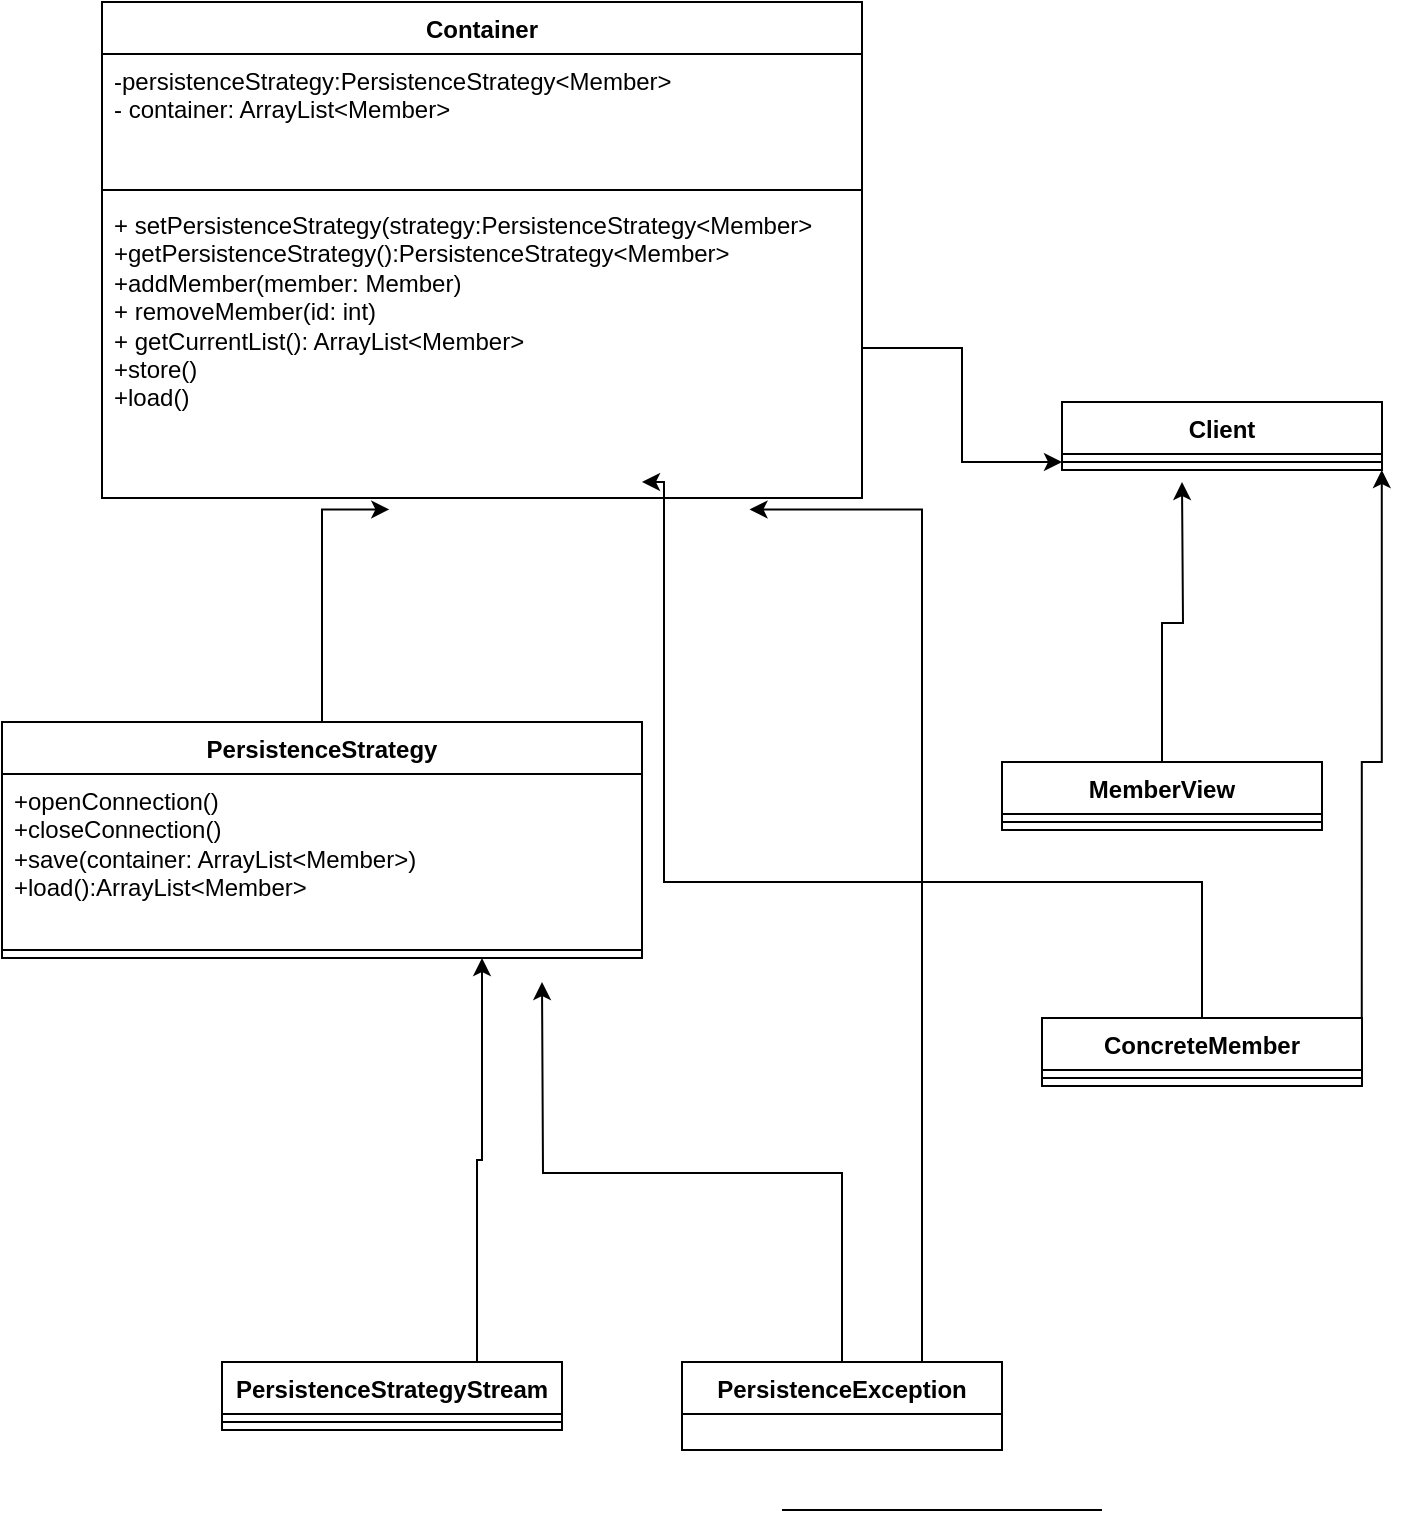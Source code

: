 <mxfile version="22.0.8" type="github">
  <diagram name="Seite-1" id="MlfjojUi9_dsHEAg9MV7">
    <mxGraphModel dx="653" dy="1253" grid="1" gridSize="10" guides="1" tooltips="1" connect="1" arrows="1" fold="1" page="1" pageScale="1" pageWidth="827" pageHeight="1169" math="0" shadow="0">
      <root>
        <mxCell id="0" />
        <mxCell id="1" parent="0" />
        <mxCell id="PBoqglX3CHVL21bHs0mQ-1" value="Container" style="swimlane;fontStyle=1;align=center;verticalAlign=top;childLayout=stackLayout;horizontal=1;startSize=26;horizontalStack=0;resizeParent=1;resizeParentMax=0;resizeLast=0;collapsible=1;marginBottom=0;whiteSpace=wrap;html=1;" vertex="1" parent="1">
          <mxGeometry x="90" y="60" width="380" height="248" as="geometry" />
        </mxCell>
        <mxCell id="PBoqglX3CHVL21bHs0mQ-2" value="-persistenceStrategy:PersistenceStrategy&amp;lt;Member&amp;gt;&lt;br&gt;- container: ArrayList&amp;lt;Member&amp;gt;" style="text;strokeColor=none;fillColor=none;align=left;verticalAlign=top;spacingLeft=4;spacingRight=4;overflow=hidden;rotatable=0;points=[[0,0.5],[1,0.5]];portConstraint=eastwest;whiteSpace=wrap;html=1;" vertex="1" parent="PBoqglX3CHVL21bHs0mQ-1">
          <mxGeometry y="26" width="380" height="64" as="geometry" />
        </mxCell>
        <mxCell id="PBoqglX3CHVL21bHs0mQ-3" value="" style="line;strokeWidth=1;fillColor=none;align=left;verticalAlign=middle;spacingTop=-1;spacingLeft=3;spacingRight=3;rotatable=0;labelPosition=right;points=[];portConstraint=eastwest;strokeColor=inherit;" vertex="1" parent="PBoqglX3CHVL21bHs0mQ-1">
          <mxGeometry y="90" width="380" height="8" as="geometry" />
        </mxCell>
        <mxCell id="PBoqglX3CHVL21bHs0mQ-4" value="+ setPersistenceStrategy(strategy:PersistenceStrategy&amp;lt;Member&amp;gt;&lt;br&gt;+getPersistenceStrategy():PersistenceStrategy&amp;lt;Member&amp;gt;&lt;br&gt;+addMember(member: Member)&lt;br&gt;+ removeMember(id: int)&lt;br&gt;+ getCurrentList(): ArrayList&amp;lt;Member&amp;gt;&lt;br&gt;+store()&lt;br&gt;+load()&lt;br&gt;" style="text;strokeColor=none;fillColor=none;align=left;verticalAlign=top;spacingLeft=4;spacingRight=4;overflow=hidden;rotatable=0;points=[[0,0.5],[1,0.5]];portConstraint=eastwest;whiteSpace=wrap;html=1;" vertex="1" parent="PBoqglX3CHVL21bHs0mQ-1">
          <mxGeometry y="98" width="380" height="150" as="geometry" />
        </mxCell>
        <mxCell id="PBoqglX3CHVL21bHs0mQ-5" value="PersistenceStrategy" style="swimlane;fontStyle=1;align=center;verticalAlign=top;childLayout=stackLayout;horizontal=1;startSize=26;horizontalStack=0;resizeParent=1;resizeParentMax=0;resizeLast=0;collapsible=1;marginBottom=0;whiteSpace=wrap;html=1;" vertex="1" parent="1">
          <mxGeometry x="40" y="420" width="320" height="118" as="geometry" />
        </mxCell>
        <mxCell id="PBoqglX3CHVL21bHs0mQ-6" value="+openConnection()&lt;br&gt;+closeConnection()&lt;br&gt;+save(container: ArrayList&amp;lt;Member&amp;gt;)&lt;br&gt;+load():ArrayList&amp;lt;Member&amp;gt;" style="text;strokeColor=none;fillColor=none;align=left;verticalAlign=top;spacingLeft=4;spacingRight=4;overflow=hidden;rotatable=0;points=[[0,0.5],[1,0.5]];portConstraint=eastwest;whiteSpace=wrap;html=1;" vertex="1" parent="PBoqglX3CHVL21bHs0mQ-5">
          <mxGeometry y="26" width="320" height="84" as="geometry" />
        </mxCell>
        <mxCell id="PBoqglX3CHVL21bHs0mQ-7" value="" style="line;strokeWidth=1;fillColor=none;align=left;verticalAlign=middle;spacingTop=-1;spacingLeft=3;spacingRight=3;rotatable=0;labelPosition=right;points=[];portConstraint=eastwest;strokeColor=inherit;" vertex="1" parent="PBoqglX3CHVL21bHs0mQ-5">
          <mxGeometry y="110" width="320" height="8" as="geometry" />
        </mxCell>
        <mxCell id="PBoqglX3CHVL21bHs0mQ-26" style="edgeStyle=orthogonalEdgeStyle;rounded=0;orthogonalLoop=1;jettySize=auto;html=1;exitX=0.5;exitY=0;exitDx=0;exitDy=0;" edge="1" parent="1" source="PBoqglX3CHVL21bHs0mQ-10">
          <mxGeometry relative="1" as="geometry">
            <mxPoint x="630" y="300" as="targetPoint" />
          </mxGeometry>
        </mxCell>
        <mxCell id="PBoqglX3CHVL21bHs0mQ-10" value="MemberView" style="swimlane;fontStyle=1;align=center;verticalAlign=top;childLayout=stackLayout;horizontal=1;startSize=26;horizontalStack=0;resizeParent=1;resizeParentMax=0;resizeLast=0;collapsible=1;marginBottom=0;whiteSpace=wrap;html=1;" vertex="1" parent="1">
          <mxGeometry x="540" y="440" width="160" height="34" as="geometry" />
        </mxCell>
        <mxCell id="PBoqglX3CHVL21bHs0mQ-12" value="" style="line;strokeWidth=1;fillColor=none;align=left;verticalAlign=middle;spacingTop=-1;spacingLeft=3;spacingRight=3;rotatable=0;labelPosition=right;points=[];portConstraint=eastwest;strokeColor=inherit;" vertex="1" parent="PBoqglX3CHVL21bHs0mQ-10">
          <mxGeometry y="26" width="160" height="8" as="geometry" />
        </mxCell>
        <mxCell id="PBoqglX3CHVL21bHs0mQ-27" style="edgeStyle=orthogonalEdgeStyle;rounded=0;orthogonalLoop=1;jettySize=auto;html=1;exitX=0.5;exitY=0;exitDx=0;exitDy=0;" edge="1" parent="1" source="PBoqglX3CHVL21bHs0mQ-14">
          <mxGeometry relative="1" as="geometry">
            <mxPoint x="360" y="300" as="targetPoint" />
            <Array as="points">
              <mxPoint x="640" y="500" />
              <mxPoint x="371" y="500" />
            </Array>
          </mxGeometry>
        </mxCell>
        <mxCell id="PBoqglX3CHVL21bHs0mQ-28" style="edgeStyle=orthogonalEdgeStyle;rounded=0;orthogonalLoop=1;jettySize=auto;html=1;exitX=0.75;exitY=0;exitDx=0;exitDy=0;entryX=0.75;entryY=1;entryDx=0;entryDy=0;" edge="1" parent="1">
          <mxGeometry relative="1" as="geometry">
            <mxPoint x="719.89" y="568" as="sourcePoint" />
            <mxPoint x="729.89" y="294" as="targetPoint" />
            <Array as="points">
              <mxPoint x="719.89" y="440" />
              <mxPoint x="729.89" y="440" />
            </Array>
          </mxGeometry>
        </mxCell>
        <mxCell id="PBoqglX3CHVL21bHs0mQ-14" value="ConcreteMember" style="swimlane;fontStyle=1;align=center;verticalAlign=top;childLayout=stackLayout;horizontal=1;startSize=26;horizontalStack=0;resizeParent=1;resizeParentMax=0;resizeLast=0;collapsible=1;marginBottom=0;whiteSpace=wrap;html=1;" vertex="1" parent="1">
          <mxGeometry x="560" y="568" width="160" height="34" as="geometry" />
        </mxCell>
        <mxCell id="PBoqglX3CHVL21bHs0mQ-15" value="" style="line;strokeWidth=1;fillColor=none;align=left;verticalAlign=middle;spacingTop=-1;spacingLeft=3;spacingRight=3;rotatable=0;labelPosition=right;points=[];portConstraint=eastwest;strokeColor=inherit;" vertex="1" parent="PBoqglX3CHVL21bHs0mQ-14">
          <mxGeometry y="26" width="160" height="8" as="geometry" />
        </mxCell>
        <mxCell id="PBoqglX3CHVL21bHs0mQ-16" value="Client" style="swimlane;fontStyle=1;align=center;verticalAlign=top;childLayout=stackLayout;horizontal=1;startSize=26;horizontalStack=0;resizeParent=1;resizeParentMax=0;resizeLast=0;collapsible=1;marginBottom=0;whiteSpace=wrap;html=1;" vertex="1" parent="1">
          <mxGeometry x="570" y="260" width="160" height="34" as="geometry" />
        </mxCell>
        <mxCell id="PBoqglX3CHVL21bHs0mQ-17" value="" style="line;strokeWidth=1;fillColor=none;align=left;verticalAlign=middle;spacingTop=-1;spacingLeft=3;spacingRight=3;rotatable=0;labelPosition=right;points=[];portConstraint=eastwest;strokeColor=inherit;" vertex="1" parent="PBoqglX3CHVL21bHs0mQ-16">
          <mxGeometry y="26" width="160" height="8" as="geometry" />
        </mxCell>
        <mxCell id="PBoqglX3CHVL21bHs0mQ-22" style="edgeStyle=orthogonalEdgeStyle;rounded=0;orthogonalLoop=1;jettySize=auto;html=1;exitX=0.75;exitY=0;exitDx=0;exitDy=0;entryX=0.75;entryY=1;entryDx=0;entryDy=0;" edge="1" parent="1" source="PBoqglX3CHVL21bHs0mQ-18" target="PBoqglX3CHVL21bHs0mQ-5">
          <mxGeometry relative="1" as="geometry" />
        </mxCell>
        <mxCell id="PBoqglX3CHVL21bHs0mQ-18" value="PersistenceStrategyStream" style="swimlane;fontStyle=1;align=center;verticalAlign=top;childLayout=stackLayout;horizontal=1;startSize=26;horizontalStack=0;resizeParent=1;resizeParentMax=0;resizeLast=0;collapsible=1;marginBottom=0;whiteSpace=wrap;html=1;" vertex="1" parent="1">
          <mxGeometry x="150" y="740" width="170" height="34" as="geometry" />
        </mxCell>
        <mxCell id="PBoqglX3CHVL21bHs0mQ-19" value="" style="line;strokeWidth=1;fillColor=none;align=left;verticalAlign=middle;spacingTop=-1;spacingLeft=3;spacingRight=3;rotatable=0;labelPosition=right;points=[];portConstraint=eastwest;strokeColor=inherit;" vertex="1" parent="PBoqglX3CHVL21bHs0mQ-18">
          <mxGeometry y="26" width="170" height="8" as="geometry" />
        </mxCell>
        <mxCell id="PBoqglX3CHVL21bHs0mQ-23" style="edgeStyle=orthogonalEdgeStyle;rounded=0;orthogonalLoop=1;jettySize=auto;html=1;exitX=0.5;exitY=0;exitDx=0;exitDy=0;" edge="1" parent="1" source="PBoqglX3CHVL21bHs0mQ-20">
          <mxGeometry relative="1" as="geometry">
            <mxPoint x="310" y="550" as="targetPoint" />
          </mxGeometry>
        </mxCell>
        <mxCell id="PBoqglX3CHVL21bHs0mQ-20" value="PersistenceException" style="swimlane;fontStyle=1;align=center;verticalAlign=top;childLayout=stackLayout;horizontal=1;startSize=26;horizontalStack=0;resizeParent=1;resizeParentMax=0;resizeLast=0;collapsible=1;marginBottom=0;whiteSpace=wrap;html=1;" vertex="1" parent="1">
          <mxGeometry x="380" y="740" width="160" height="44" as="geometry" />
        </mxCell>
        <mxCell id="PBoqglX3CHVL21bHs0mQ-21" value="" style="line;strokeWidth=1;fillColor=none;align=left;verticalAlign=middle;spacingTop=-1;spacingLeft=3;spacingRight=3;rotatable=0;labelPosition=right;points=[];portConstraint=eastwest;strokeColor=inherit;" vertex="1" parent="1">
          <mxGeometry x="430" y="810" width="160" height="8" as="geometry" />
        </mxCell>
        <mxCell id="PBoqglX3CHVL21bHs0mQ-24" style="edgeStyle=orthogonalEdgeStyle;rounded=0;orthogonalLoop=1;jettySize=auto;html=1;exitX=0.5;exitY=0;exitDx=0;exitDy=0;entryX=0.378;entryY=1.038;entryDx=0;entryDy=0;entryPerimeter=0;" edge="1" parent="1" source="PBoqglX3CHVL21bHs0mQ-5" target="PBoqglX3CHVL21bHs0mQ-4">
          <mxGeometry relative="1" as="geometry">
            <Array as="points">
              <mxPoint x="200" y="314" />
            </Array>
          </mxGeometry>
        </mxCell>
        <mxCell id="PBoqglX3CHVL21bHs0mQ-25" style="edgeStyle=orthogonalEdgeStyle;rounded=0;orthogonalLoop=1;jettySize=auto;html=1;exitX=1;exitY=0.5;exitDx=0;exitDy=0;" edge="1" parent="1" source="PBoqglX3CHVL21bHs0mQ-4" target="PBoqglX3CHVL21bHs0mQ-17">
          <mxGeometry relative="1" as="geometry" />
        </mxCell>
        <mxCell id="PBoqglX3CHVL21bHs0mQ-29" style="edgeStyle=orthogonalEdgeStyle;rounded=0;orthogonalLoop=1;jettySize=auto;html=1;exitX=0.75;exitY=0;exitDx=0;exitDy=0;entryX=0.852;entryY=1.038;entryDx=0;entryDy=0;entryPerimeter=0;" edge="1" parent="1" source="PBoqglX3CHVL21bHs0mQ-20" target="PBoqglX3CHVL21bHs0mQ-4">
          <mxGeometry relative="1" as="geometry" />
        </mxCell>
      </root>
    </mxGraphModel>
  </diagram>
</mxfile>
